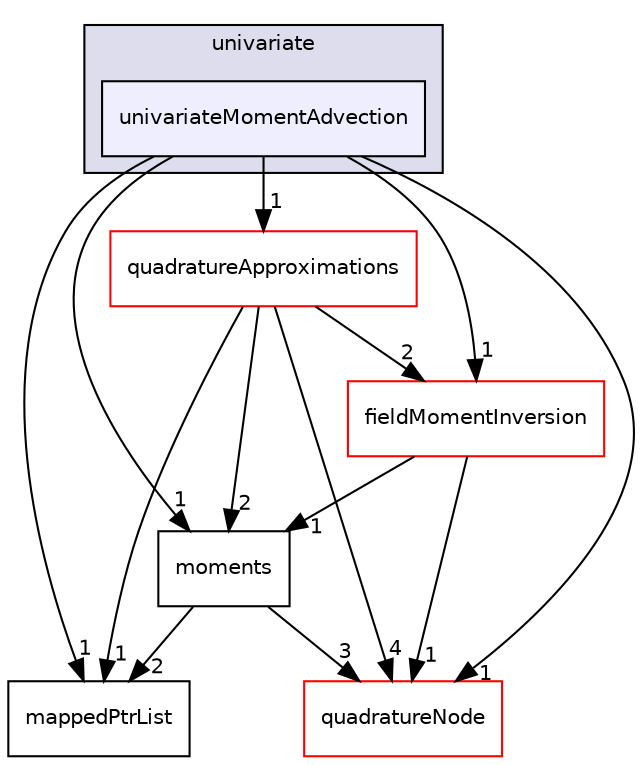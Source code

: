 digraph "univariateMomentAdvection" {
  bgcolor=transparent;
  compound=true
  node [ fontsize="10", fontname="Helvetica"];
  edge [ labelfontsize="10", labelfontname="Helvetica"];
  subgraph clusterdir_af11b54554cd4f9c9ebe900113381b5f {
    graph [ bgcolor="#ddddee", pencolor="black", label="univariate" fontname="Helvetica", fontsize="10", URL="dir_af11b54554cd4f9c9ebe900113381b5f.html"]
  dir_c923319fbe6924ebcc3caa361e79cb75 [shape=box, label="univariateMomentAdvection", style="filled", fillcolor="#eeeeff", pencolor="black", URL="dir_c923319fbe6924ebcc3caa361e79cb75.html"];
  }
  dir_b32b5f83daaa5a3afa205645027e300d [shape=box label="mappedPtrList" URL="dir_b32b5f83daaa5a3afa205645027e300d.html"];
  dir_17a6c3d0f5fde6543c26c10fa938ae5d [shape=box label="moments" URL="dir_17a6c3d0f5fde6543c26c10fa938ae5d.html"];
  dir_719cf215453ac00ed8aac873f3732925 [shape=box label="quadratureApproximations" color="red" URL="dir_719cf215453ac00ed8aac873f3732925.html"];
  dir_db960164ea42c42a422c08f487d84e08 [shape=box label="fieldMomentInversion" color="red" URL="dir_db960164ea42c42a422c08f487d84e08.html"];
  dir_48cba3f3a1194fdbaf1cf859d335accc [shape=box label="quadratureNode" color="red" URL="dir_48cba3f3a1194fdbaf1cf859d335accc.html"];
  dir_17a6c3d0f5fde6543c26c10fa938ae5d->dir_b32b5f83daaa5a3afa205645027e300d [headlabel="2", labeldistance=1.5 headhref="dir_000237_000227.html"];
  dir_17a6c3d0f5fde6543c26c10fa938ae5d->dir_48cba3f3a1194fdbaf1cf859d335accc [headlabel="3", labeldistance=1.5 headhref="dir_000237_000320.html"];
  dir_c923319fbe6924ebcc3caa361e79cb75->dir_b32b5f83daaa5a3afa205645027e300d [headlabel="1", labeldistance=1.5 headhref="dir_000261_000227.html"];
  dir_c923319fbe6924ebcc3caa361e79cb75->dir_17a6c3d0f5fde6543c26c10fa938ae5d [headlabel="1", labeldistance=1.5 headhref="dir_000261_000237.html"];
  dir_c923319fbe6924ebcc3caa361e79cb75->dir_719cf215453ac00ed8aac873f3732925 [headlabel="1", labeldistance=1.5 headhref="dir_000261_000242.html"];
  dir_c923319fbe6924ebcc3caa361e79cb75->dir_db960164ea42c42a422c08f487d84e08 [headlabel="1", labeldistance=1.5 headhref="dir_000261_000043.html"];
  dir_c923319fbe6924ebcc3caa361e79cb75->dir_48cba3f3a1194fdbaf1cf859d335accc [headlabel="1", labeldistance=1.5 headhref="dir_000261_000320.html"];
  dir_719cf215453ac00ed8aac873f3732925->dir_b32b5f83daaa5a3afa205645027e300d [headlabel="1", labeldistance=1.5 headhref="dir_000242_000227.html"];
  dir_719cf215453ac00ed8aac873f3732925->dir_17a6c3d0f5fde6543c26c10fa938ae5d [headlabel="2", labeldistance=1.5 headhref="dir_000242_000237.html"];
  dir_719cf215453ac00ed8aac873f3732925->dir_db960164ea42c42a422c08f487d84e08 [headlabel="2", labeldistance=1.5 headhref="dir_000242_000043.html"];
  dir_719cf215453ac00ed8aac873f3732925->dir_48cba3f3a1194fdbaf1cf859d335accc [headlabel="4", labeldistance=1.5 headhref="dir_000242_000320.html"];
  dir_db960164ea42c42a422c08f487d84e08->dir_17a6c3d0f5fde6543c26c10fa938ae5d [headlabel="1", labeldistance=1.5 headhref="dir_000043_000237.html"];
  dir_db960164ea42c42a422c08f487d84e08->dir_48cba3f3a1194fdbaf1cf859d335accc [headlabel="1", labeldistance=1.5 headhref="dir_000043_000320.html"];
}
